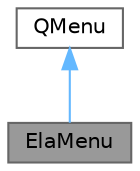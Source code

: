 digraph "ElaMenu"
{
 // LATEX_PDF_SIZE
  bgcolor="transparent";
  edge [fontname=Helvetica,fontsize=10,labelfontname=Helvetica,labelfontsize=10];
  node [fontname=Helvetica,fontsize=10,shape=box,height=0.2,width=0.4];
  Node1 [id="Node000001",label="ElaMenu",height=0.2,width=0.4,color="gray40", fillcolor="grey60", style="filled", fontcolor="black",tooltip="自定义菜单类，支持动画、图标和子菜单"];
  Node2 -> Node1 [id="edge1_Node000001_Node000002",dir="back",color="steelblue1",style="solid",tooltip=" "];
  Node2 [id="Node000002",label="QMenu",height=0.2,width=0.4,color="gray40", fillcolor="white", style="filled",tooltip=" "];
}
